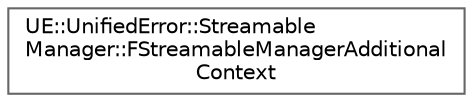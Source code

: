 digraph "Graphical Class Hierarchy"
{
 // INTERACTIVE_SVG=YES
 // LATEX_PDF_SIZE
  bgcolor="transparent";
  edge [fontname=Helvetica,fontsize=10,labelfontname=Helvetica,labelfontsize=10];
  node [fontname=Helvetica,fontsize=10,shape=box,height=0.2,width=0.4];
  rankdir="LR";
  Node0 [id="Node000000",label="UE::UnifiedError::Streamable\lManager::FStreamableManagerAdditional\lContext",height=0.2,width=0.4,color="grey40", fillcolor="white", style="filled",URL="$d9/d46/classUE_1_1UnifiedError_1_1StreamableManager_1_1FStreamableManagerAdditionalContext.html",tooltip=" "];
}
